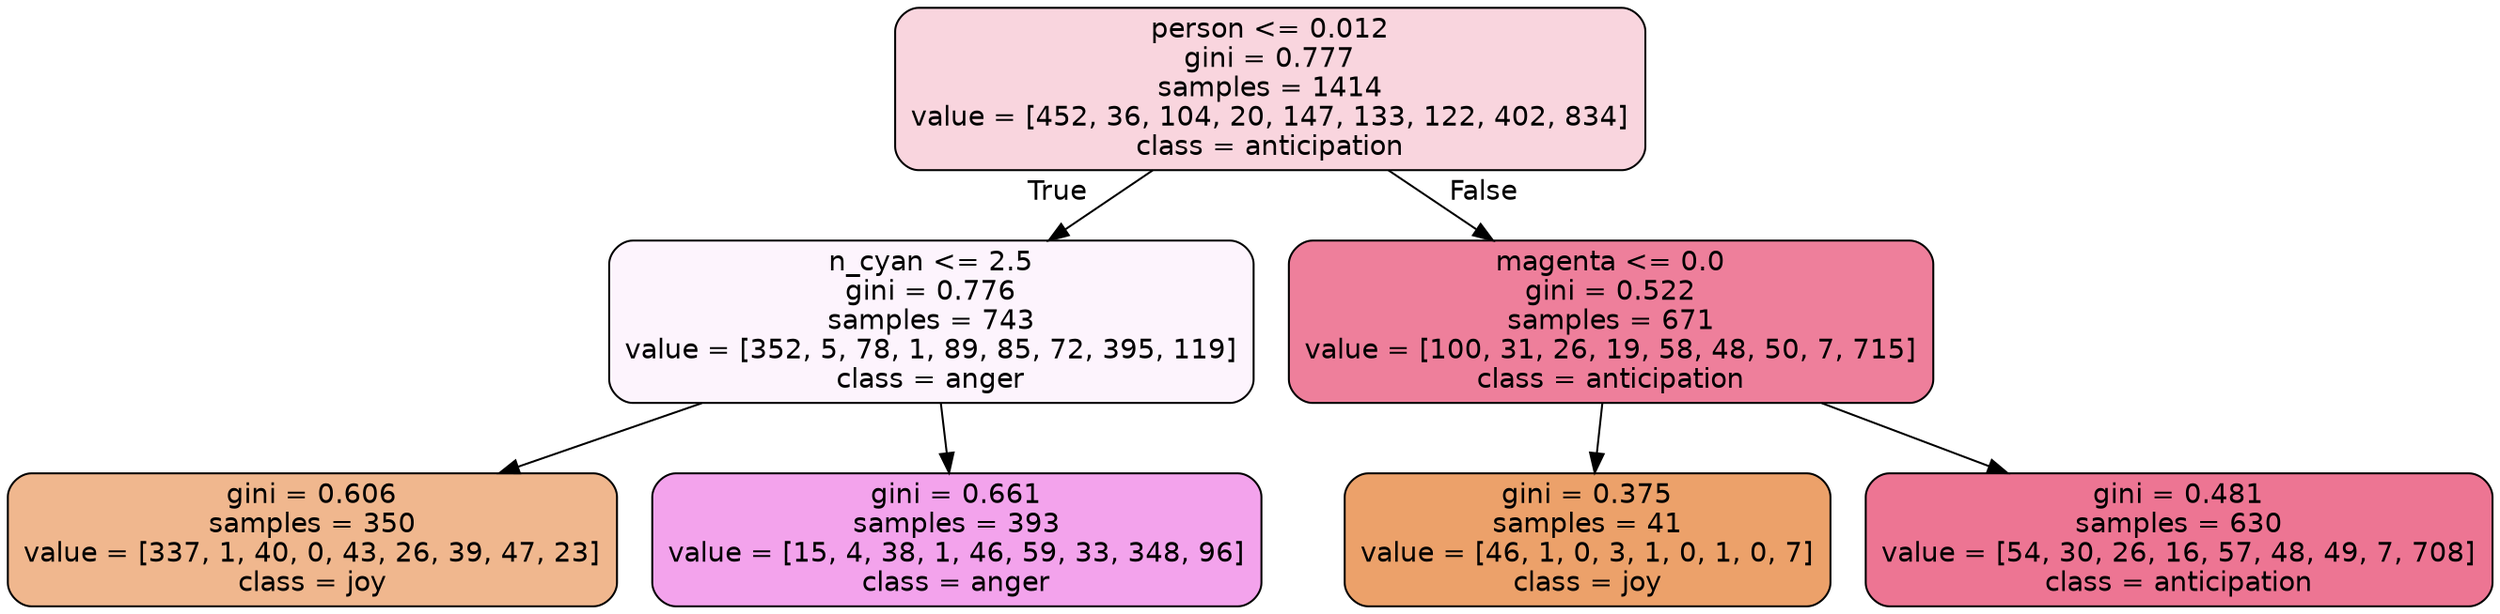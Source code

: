digraph Tree {
node [shape=box, style="filled, rounded", color="black", fontname=helvetica] ;
edge [fontname=helvetica] ;
0 [label="person <= 0.012\ngini = 0.777\nsamples = 1414\nvalue = [452, 36, 104, 20, 147, 133, 122, 402, 834]\nclass = anticipation", fillcolor="#e5396436"] ;
1 [label="n_cyan <= 2.5\ngini = 0.776\nsamples = 743\nvalue = [352, 5, 78, 1, 89, 85, 72, 395, 119]\nclass = anger", fillcolor="#e539d70d"] ;
0 -> 1 [labeldistance=2.5, labelangle=45, headlabel="True"] ;
2 [label="gini = 0.606\nsamples = 350\nvalue = [337, 1, 40, 0, 43, 26, 39, 47, 23]\nclass = joy", fillcolor="#e5813991"] ;
1 -> 2 ;
3 [label="gini = 0.661\nsamples = 393\nvalue = [15, 4, 38, 1, 46, 59, 33, 348, 96]\nclass = anger", fillcolor="#e539d776"] ;
1 -> 3 ;
4 [label="magenta <= 0.0\ngini = 0.522\nsamples = 671\nvalue = [100, 31, 26, 19, 58, 48, 50, 7, 715]\nclass = anticipation", fillcolor="#e53964a4"] ;
0 -> 4 [labeldistance=2.5, labelangle=-45, headlabel="False"] ;
5 [label="gini = 0.375\nsamples = 41\nvalue = [46, 1, 0, 3, 1, 0, 1, 0, 7]\nclass = joy", fillcolor="#e58139bf"] ;
4 -> 5 ;
6 [label="gini = 0.481\nsamples = 630\nvalue = [54, 30, 26, 16, 57, 48, 49, 7, 708]\nclass = anticipation", fillcolor="#e53964b1"] ;
4 -> 6 ;
}